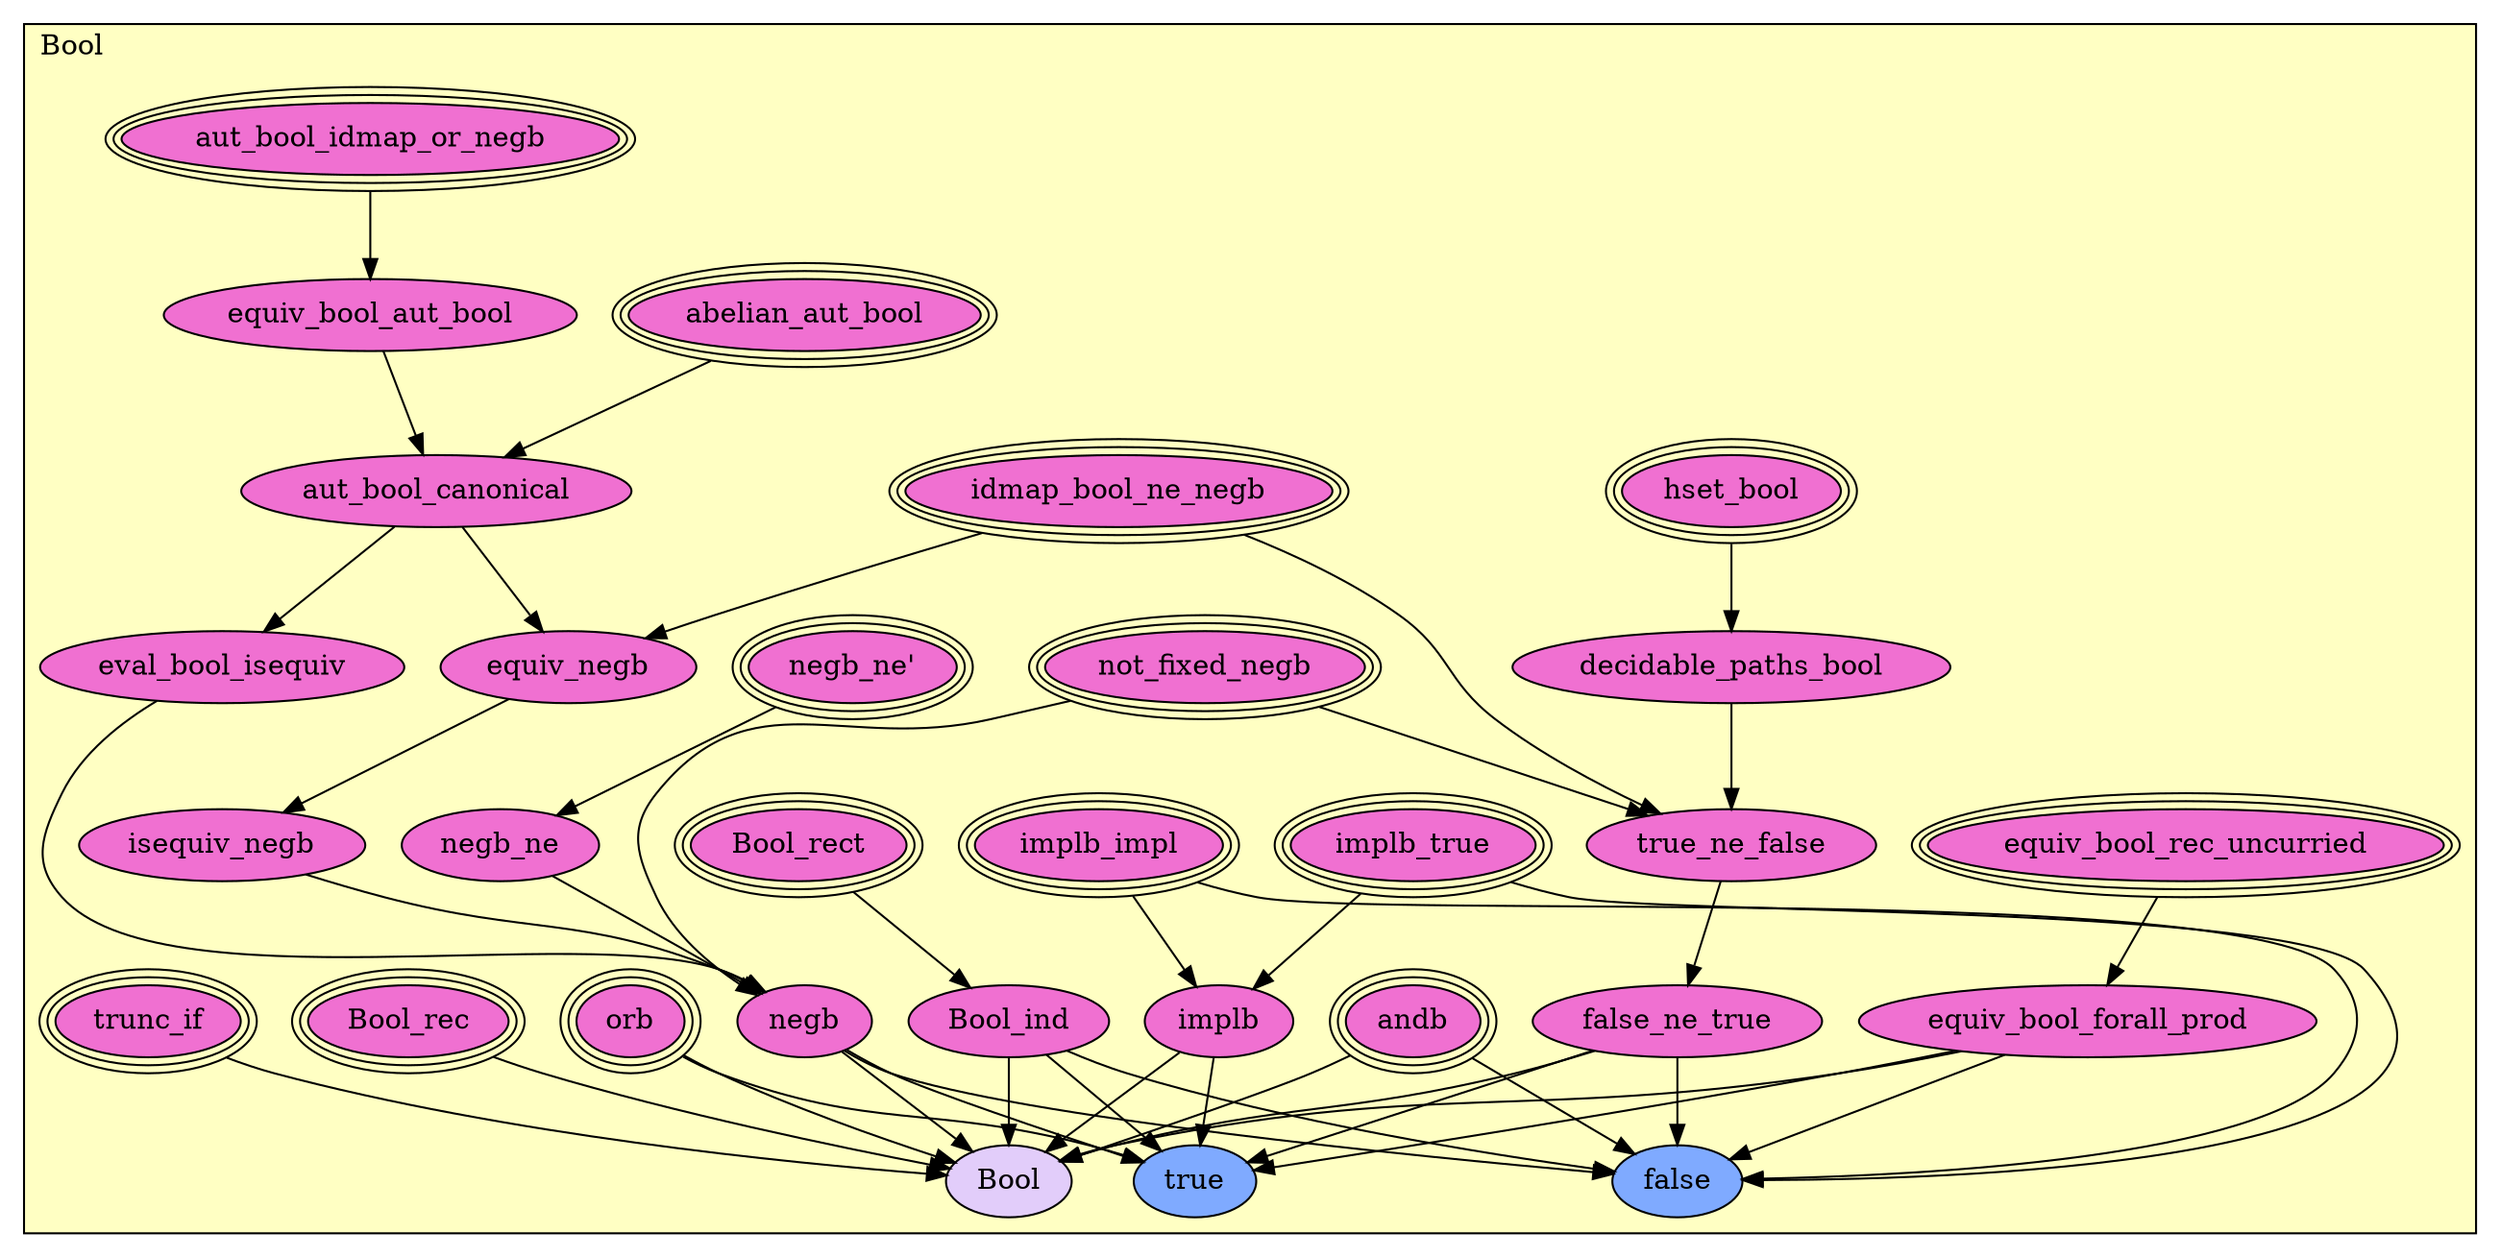 digraph HoTT_Types_Bool {
  graph [ratio=0.5]
  node [style=filled]
Bool_abelian_aut_bool [label="abelian_aut_bool", URL=<Bool.html#abelian_aut_bool>, peripheries=3, fillcolor="#F070D1"] ;
Bool_idmap_bool_ne_negb [label="idmap_bool_ne_negb", URL=<Bool.html#idmap_bool_ne_negb>, peripheries=3, fillcolor="#F070D1"] ;
Bool_aut_bool_idmap_or_negb [label="aut_bool_idmap_or_negb", URL=<Bool.html#aut_bool_idmap_or_negb>, peripheries=3, fillcolor="#F070D1"] ;
Bool_equiv_bool_aut_bool [label="equiv_bool_aut_bool", URL=<Bool.html#equiv_bool_aut_bool>, fillcolor="#F070D1"] ;
Bool_aut_bool_canonical [label="aut_bool_canonical", URL=<Bool.html#aut_bool_canonical>, fillcolor="#F070D1"] ;
Bool_eval_bool_isequiv [label="eval_bool_isequiv", URL=<Bool.html#eval_bool_isequiv>, fillcolor="#F070D1"] ;
Bool_equiv_negb [label="equiv_negb", URL=<Bool.html#equiv_negb>, fillcolor="#F070D1"] ;
Bool_isequiv_negb [label="isequiv_negb", URL=<Bool.html#isequiv_negb>, fillcolor="#F070D1"] ;
Bool_equiv_bool_rec_uncurried [label="equiv_bool_rec_uncurried", URL=<Bool.html#equiv_bool_rec_uncurried>, peripheries=3, fillcolor="#F070D1"] ;
Bool_equiv_bool_forall_prod [label="equiv_bool_forall_prod", URL=<Bool.html#equiv_bool_forall_prod>, fillcolor="#F070D1"] ;
Bool_negb_ne_ [label="negb_ne'", URL=<Bool.html#negb_ne'>, peripheries=3, fillcolor="#F070D1"] ;
Bool_negb_ne [label="negb_ne", URL=<Bool.html#negb_ne>, fillcolor="#F070D1"] ;
Bool_not_fixed_negb [label="not_fixed_negb", URL=<Bool.html#not_fixed_negb>, peripheries=3, fillcolor="#F070D1"] ;
Bool_hset_bool [label="hset_bool", URL=<Bool.html#hset_bool>, peripheries=3, fillcolor="#F070D1"] ;
Bool_decidable_paths_bool [label="decidable_paths_bool", URL=<Bool.html#decidable_paths_bool>, fillcolor="#F070D1"] ;
Bool_true_ne_false [label="true_ne_false", URL=<Bool.html#true_ne_false>, fillcolor="#F070D1"] ;
Bool_false_ne_true [label="false_ne_true", URL=<Bool.html#false_ne_true>, fillcolor="#F070D1"] ;
Bool_trunc_if [label="trunc_if", URL=<Bool.html#trunc_if>, peripheries=3, fillcolor="#F070D1"] ;
Bool_implb_impl [label="implb_impl", URL=<Bool.html#implb_impl>, peripheries=3, fillcolor="#F070D1"] ;
Bool_implb_true [label="implb_true", URL=<Bool.html#implb_true>, peripheries=3, fillcolor="#F070D1"] ;
Bool_implb [label="implb", URL=<Bool.html#implb>, fillcolor="#F070D1"] ;
Bool_negb [label="negb", URL=<Bool.html#negb>, fillcolor="#F070D1"] ;
Bool_orb [label="orb", URL=<Bool.html#orb>, peripheries=3, fillcolor="#F070D1"] ;
Bool_andb [label="andb", URL=<Bool.html#andb>, peripheries=3, fillcolor="#F070D1"] ;
Bool_Bool_rect [label="Bool_rect", URL=<Bool.html#Bool_rect>, peripheries=3, fillcolor="#F070D1"] ;
Bool_Bool_rec [label="Bool_rec", URL=<Bool.html#Bool_rec>, peripheries=3, fillcolor="#F070D1"] ;
Bool_Bool_ind [label="Bool_ind", URL=<Bool.html#Bool_ind>, fillcolor="#F070D1"] ;
Bool_false [label="false", URL=<Bool.html#false>, fillcolor="#7FAAFF"] ;
Bool_true [label="true", URL=<Bool.html#true>, fillcolor="#7FAAFF"] ;
Bool_Bool [label="Bool", URL=<Bool.html#Bool>, fillcolor="#E2CDFA"] ;
  Bool_abelian_aut_bool -> Bool_aut_bool_canonical [] ;
  Bool_idmap_bool_ne_negb -> Bool_equiv_negb [] ;
  Bool_idmap_bool_ne_negb -> Bool_true_ne_false [] ;
  Bool_aut_bool_idmap_or_negb -> Bool_equiv_bool_aut_bool [] ;
  Bool_equiv_bool_aut_bool -> Bool_aut_bool_canonical [] ;
  Bool_aut_bool_canonical -> Bool_eval_bool_isequiv [] ;
  Bool_aut_bool_canonical -> Bool_equiv_negb [] ;
  Bool_eval_bool_isequiv -> Bool_negb [] ;
  Bool_equiv_negb -> Bool_isequiv_negb [] ;
  Bool_isequiv_negb -> Bool_negb [] ;
  Bool_equiv_bool_rec_uncurried -> Bool_equiv_bool_forall_prod [] ;
  Bool_equiv_bool_forall_prod -> Bool_false [] ;
  Bool_equiv_bool_forall_prod -> Bool_true [] ;
  Bool_equiv_bool_forall_prod -> Bool_Bool [] ;
  Bool_negb_ne_ -> Bool_negb_ne [] ;
  Bool_negb_ne -> Bool_negb [] ;
  Bool_not_fixed_negb -> Bool_true_ne_false [] ;
  Bool_not_fixed_negb -> Bool_negb [] ;
  Bool_hset_bool -> Bool_decidable_paths_bool [] ;
  Bool_decidable_paths_bool -> Bool_true_ne_false [] ;
  Bool_true_ne_false -> Bool_false_ne_true [] ;
  Bool_false_ne_true -> Bool_false [] ;
  Bool_false_ne_true -> Bool_true [] ;
  Bool_false_ne_true -> Bool_Bool [] ;
  Bool_trunc_if -> Bool_Bool [] ;
  Bool_implb_impl -> Bool_implb [] ;
  Bool_implb_impl -> Bool_false [] ;
  Bool_implb_true -> Bool_implb [] ;
  Bool_implb_true -> Bool_false [] ;
  Bool_implb -> Bool_true [] ;
  Bool_implb -> Bool_Bool [] ;
  Bool_negb -> Bool_false [] ;
  Bool_negb -> Bool_true [] ;
  Bool_negb -> Bool_Bool [] ;
  Bool_orb -> Bool_true [] ;
  Bool_orb -> Bool_Bool [] ;
  Bool_andb -> Bool_false [] ;
  Bool_andb -> Bool_Bool [] ;
  Bool_Bool_rect -> Bool_Bool_ind [] ;
  Bool_Bool_rec -> Bool_Bool [] ;
  Bool_Bool_ind -> Bool_false [] ;
  Bool_Bool_ind -> Bool_true [] ;
  Bool_Bool_ind -> Bool_Bool [] ;
subgraph cluster_Bool { label="Bool"; fillcolor="#FFFFC3"; labeljust=l; style=filled 
Bool_Bool; Bool_true; Bool_false; Bool_Bool_ind; Bool_Bool_rec; Bool_Bool_rect; Bool_andb; Bool_orb; Bool_negb; Bool_implb; Bool_implb_true; Bool_implb_impl; Bool_trunc_if; Bool_false_ne_true; Bool_true_ne_false; Bool_decidable_paths_bool; Bool_hset_bool; Bool_not_fixed_negb; Bool_negb_ne; Bool_negb_ne_; Bool_equiv_bool_forall_prod; Bool_equiv_bool_rec_uncurried; Bool_isequiv_negb; Bool_equiv_negb; Bool_eval_bool_isequiv; Bool_aut_bool_canonical; Bool_equiv_bool_aut_bool; Bool_aut_bool_idmap_or_negb; Bool_idmap_bool_ne_negb; Bool_abelian_aut_bool; };
} /* END */
